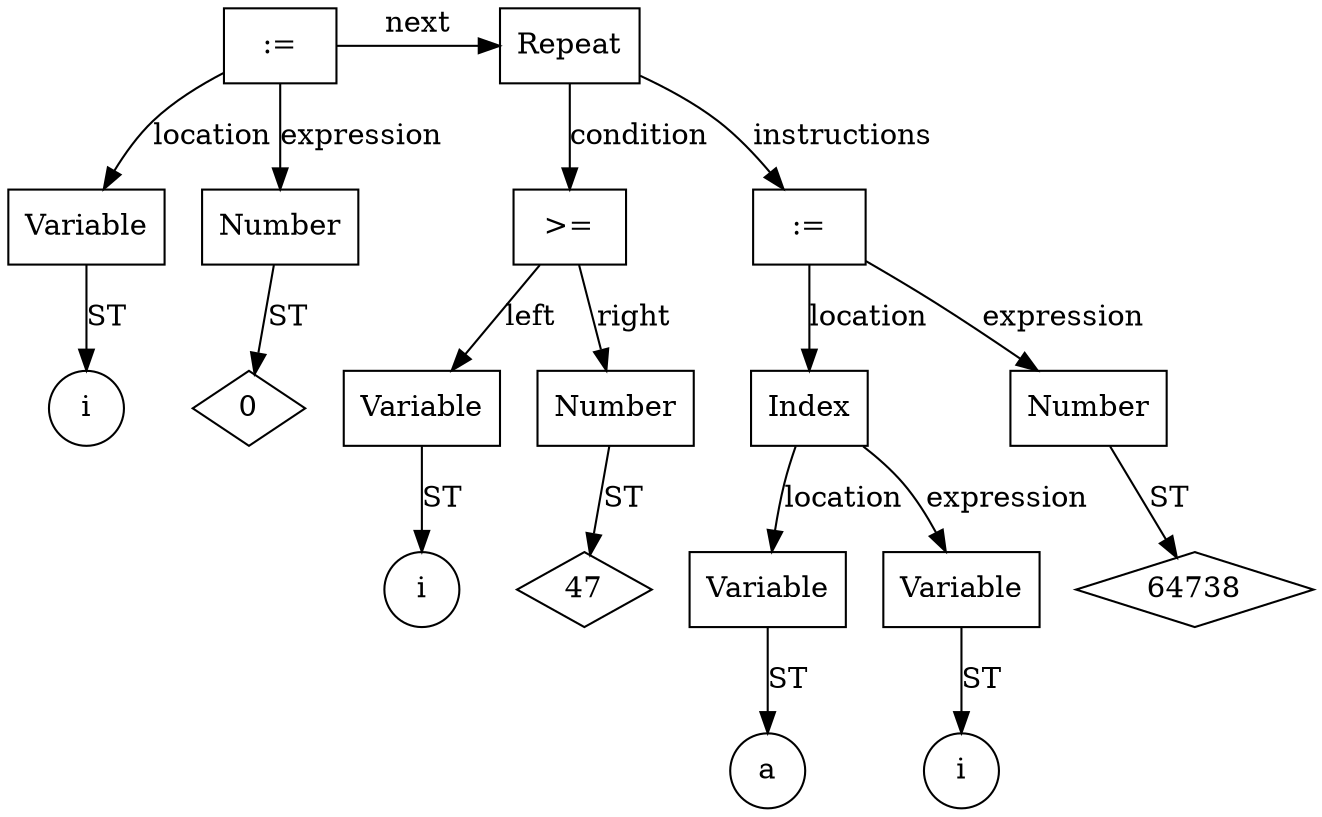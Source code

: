digraph X{
_anchor_20276944 [label=":=",shape=box]
_anchor_20276432 [label="Variable",shape=box]
_anchor_60829616 [label="i",shape=circle]
_anchor_20276432 -> _anchor_60829616 [label="ST"]
_anchor_20276944 -> _anchor_20276432 [label="location"]
_anchor_20276880 [label="Number",shape=box]
_anchor_40553568 [label="0",shape=diamond]
_anchor_20276880 -> _anchor_40553568 [label="ST"]
_anchor_20276944 -> _anchor_20276880 [label="expression"]
_anchor_20277520 [label="Repeat",shape=box]
_anchor_20276496 [label=">=",shape=box]
_anchor_20277392 [label="Variable",shape=box]
_anchor_60830576 [label="i",shape=circle]
_anchor_20277392 -> _anchor_60830576 [label="ST"]
_anchor_20276496 -> _anchor_20277392 [label="left"]
_anchor_20277456 [label="Number",shape=box]
_anchor_40554016 [label="47",shape=diamond]
_anchor_20277456 -> _anchor_40554016 [label="ST"]
_anchor_20276496 -> _anchor_20277456 [label="right"]
_anchor_20277520 -> _anchor_20276496 [label="condition"]
_anchor_20277328 [label=":=",shape=box]
_anchor_20277200 [label="Index",shape=box]
_anchor_20277008 [label="Variable",shape=box]
_anchor_60830384 [label="a",shape=circle]
_anchor_20277008 -> _anchor_60830384 [label="ST"]
_anchor_20277200 -> _anchor_20277008 [label="location"]
_anchor_20277136 [label="Variable",shape=box]
_anchor_60830320 [label="i",shape=circle]
_anchor_20277136 -> _anchor_60830320 [label="ST"]
_anchor_20277200 -> _anchor_20277136 [label="expression"]
_anchor_20277328 -> _anchor_20277200 [label="location"]
_anchor_20277264 [label="Number",shape=box]
_anchor_40554336 [label="64738",shape=diamond]
_anchor_20277264 -> _anchor_40554336 [label="ST"]
_anchor_20277328 -> _anchor_20277264 [label="expression"]
_anchor_20277520 -> _anchor_20277328 [label="instructions"]
{rank=same;_anchor_20276944 -> _anchor_20277520 [label="next"]}
}

